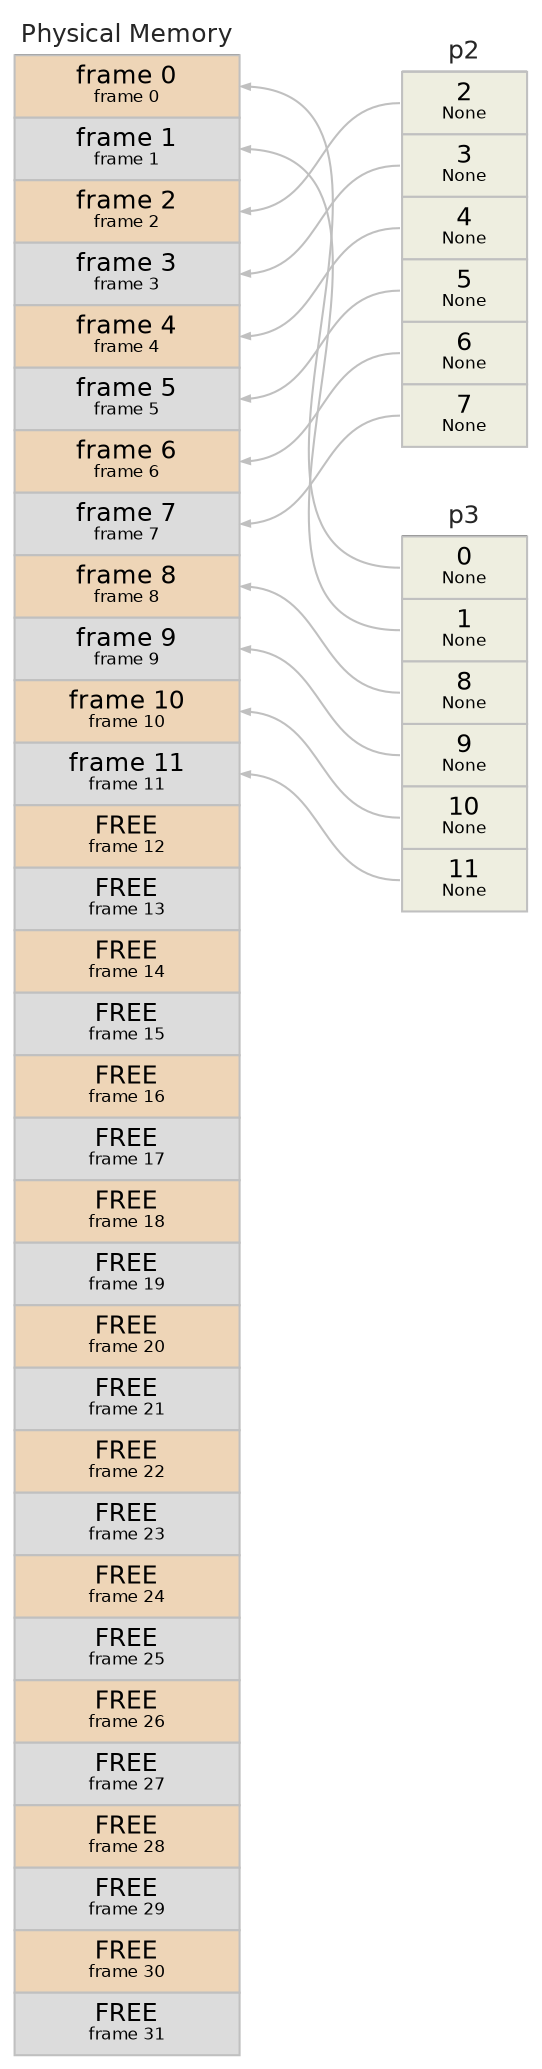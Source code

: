 digraph "memsim/graphs/paged1.json" {
	graph [fontname=x rankdir=RL ranksep=1.0]
	node [fontname=Helvetica fontsize=10 height=0.2 margin="0.04 0.04" shape=none width=0.4]
	edge [arrowsize=0.4]
	p2:0 -> physmem:2 [color=grey]
	p2:1 -> physmem:3 [color=grey]
	p2:2 -> physmem:4 [color=grey]
	p2:3 -> physmem:5 [color=grey]
	p2:4 -> physmem:6 [color=grey]
	p2:5 -> physmem:7 [color=grey]
	p3:0 -> physmem:0 [color=grey]
	p3:1 -> physmem:1 [color=grey]
	p3:2 -> physmem:8 [color=grey]
	p3:3 -> physmem:9 [color=grey]
	p3:4 -> physmem:10 [color=grey]
	p3:5 -> physmem:11 [color=grey]
	subgraph left {
		physmem [label=<<table border="0.1" cellborder="1" cellspacing="0"><TR><TD sides="b"><font face="helvetica" color="grey15" point-size="12">Physical Memory</font></TD></TR><tr><td align="text" color="grey" bgcolor="bisque2" height="30" width="60" port="0"><font point-size="12">frame 0</font><br></br><font point-size="8">frame 0</font></td></tr><tr><td align="text" color="grey" bgcolor="gainsboro" height="30" width="60" port="1"><font point-size="12">frame 1</font><br></br><font point-size="8">frame 1</font></td></tr><tr><td align="text" color="grey" bgcolor="bisque2" height="30" width="60" port="2"><font point-size="12">frame 2</font><br></br><font point-size="8">frame 2</font></td></tr><tr><td align="text" color="grey" bgcolor="gainsboro" height="30" width="60" port="3"><font point-size="12">frame 3</font><br></br><font point-size="8">frame 3</font></td></tr><tr><td align="text" color="grey" bgcolor="bisque2" height="30" width="60" port="4"><font point-size="12">frame 4</font><br></br><font point-size="8">frame 4</font></td></tr><tr><td align="text" color="grey" bgcolor="gainsboro" height="30" width="60" port="5"><font point-size="12">frame 5</font><br></br><font point-size="8">frame 5</font></td></tr><tr><td align="text" color="grey" bgcolor="bisque2" height="30" width="60" port="6"><font point-size="12">frame 6</font><br></br><font point-size="8">frame 6</font></td></tr><tr><td align="text" color="grey" bgcolor="gainsboro" height="30" width="60" port="7"><font point-size="12">frame 7</font><br></br><font point-size="8">frame 7</font></td></tr><tr><td align="text" color="grey" bgcolor="bisque2" height="30" width="60" port="8"><font point-size="12">frame 8</font><br></br><font point-size="8">frame 8</font></td></tr><tr><td align="text" color="grey" bgcolor="gainsboro" height="30" width="60" port="9"><font point-size="12">frame 9</font><br></br><font point-size="8">frame 9</font></td></tr><tr><td align="text" color="grey" bgcolor="bisque2" height="30" width="60" port="10"><font point-size="12">frame 10</font><br></br><font point-size="8">frame 10</font></td></tr><tr><td align="text" color="grey" bgcolor="gainsboro" height="30" width="60" port="11"><font point-size="12">frame 11</font><br></br><font point-size="8">frame 11</font></td></tr><tr><td align="text" color="grey" bgcolor="bisque2" height="30" width="60" port="12"><font point-size="12">FREE</font><br></br><font point-size="8">frame 12</font></td></tr><tr><td align="text" color="grey" bgcolor="gainsboro" height="30" width="60" port="13"><font point-size="12">FREE</font><br></br><font point-size="8">frame 13</font></td></tr><tr><td align="text" color="grey" bgcolor="bisque2" height="30" width="60" port="14"><font point-size="12">FREE</font><br></br><font point-size="8">frame 14</font></td></tr><tr><td align="text" color="grey" bgcolor="gainsboro" height="30" width="60" port="15"><font point-size="12">FREE</font><br></br><font point-size="8">frame 15</font></td></tr><tr><td align="text" color="grey" bgcolor="bisque2" height="30" width="60" port="16"><font point-size="12">FREE</font><br></br><font point-size="8">frame 16</font></td></tr><tr><td align="text" color="grey" bgcolor="gainsboro" height="30" width="60" port="17"><font point-size="12">FREE</font><br></br><font point-size="8">frame 17</font></td></tr><tr><td align="text" color="grey" bgcolor="bisque2" height="30" width="60" port="18"><font point-size="12">FREE</font><br></br><font point-size="8">frame 18</font></td></tr><tr><td align="text" color="grey" bgcolor="gainsboro" height="30" width="60" port="19"><font point-size="12">FREE</font><br></br><font point-size="8">frame 19</font></td></tr><tr><td align="text" color="grey" bgcolor="bisque2" height="30" width="60" port="20"><font point-size="12">FREE</font><br></br><font point-size="8">frame 20</font></td></tr><tr><td align="text" color="grey" bgcolor="gainsboro" height="30" width="60" port="21"><font point-size="12">FREE</font><br></br><font point-size="8">frame 21</font></td></tr><tr><td align="text" color="grey" bgcolor="bisque2" height="30" width="60" port="22"><font point-size="12">FREE</font><br></br><font point-size="8">frame 22</font></td></tr><tr><td align="text" color="grey" bgcolor="gainsboro" height="30" width="60" port="23"><font point-size="12">FREE</font><br></br><font point-size="8">frame 23</font></td></tr><tr><td align="text" color="grey" bgcolor="bisque2" height="30" width="60" port="24"><font point-size="12">FREE</font><br></br><font point-size="8">frame 24</font></td></tr><tr><td align="text" color="grey" bgcolor="gainsboro" height="30" width="60" port="25"><font point-size="12">FREE</font><br></br><font point-size="8">frame 25</font></td></tr><tr><td align="text" color="grey" bgcolor="bisque2" height="30" width="60" port="26"><font point-size="12">FREE</font><br></br><font point-size="8">frame 26</font></td></tr><tr><td align="text" color="grey" bgcolor="gainsboro" height="30" width="60" port="27"><font point-size="12">FREE</font><br></br><font point-size="8">frame 27</font></td></tr><tr><td align="text" color="grey" bgcolor="bisque2" height="30" width="60" port="28"><font point-size="12">FREE</font><br></br><font point-size="8">frame 28</font></td></tr><tr><td align="text" color="grey" bgcolor="gainsboro" height="30" width="60" port="29"><font point-size="12">FREE</font><br></br><font point-size="8">frame 29</font></td></tr><tr><td align="text" color="grey" bgcolor="bisque2" height="30" width="60" port="30"><font point-size="12">FREE</font><br></br><font point-size="8">frame 30</font></td></tr><tr><td align="text" color="grey" bgcolor="gainsboro" height="30" width="60" port="31"><font point-size="12">FREE</font><br></br><font point-size="8">frame 31</font></td></tr></table>>]
		rank=sink
	}
	subgraph right {
		p2 [label=<<table border="0.1" cellborder="1" cellspacing="0"><TR><TD sides="b"><font face="helvetica" color="grey15" point-size="12">p2</font></TD></TR><tr><td align="text" color="grey" bgcolor="ivory2" height="30" width="60" port="0"><font point-size="12">2</font><br></br><font point-size="8">None</font></td></tr><tr><td align="text" color="grey" bgcolor="ivory2" height="30" width="60" port="1"><font point-size="12">3</font><br></br><font point-size="8">None</font></td></tr><tr><td align="text" color="grey" bgcolor="ivory2" height="30" width="60" port="2"><font point-size="12">4</font><br></br><font point-size="8">None</font></td></tr><tr><td align="text" color="grey" bgcolor="ivory2" height="30" width="60" port="3"><font point-size="12">5</font><br></br><font point-size="8">None</font></td></tr><tr><td align="text" color="grey" bgcolor="ivory2" height="30" width="60" port="4"><font point-size="12">6</font><br></br><font point-size="8">None</font></td></tr><tr><td align="text" color="grey" bgcolor="ivory2" height="30" width="60" port="5"><font point-size="12">7</font><br></br><font point-size="8">None</font></td></tr></table>>]
		p3 [label=<<table border="0.1" cellborder="1" cellspacing="0"><TR><TD sides="b"><font face="helvetica" color="grey15" point-size="12">p3</font></TD></TR><tr><td align="text" color="grey" bgcolor="ivory2" height="30" width="60" port="0"><font point-size="12">0</font><br></br><font point-size="8">None</font></td></tr><tr><td align="text" color="grey" bgcolor="ivory2" height="30" width="60" port="1"><font point-size="12">1</font><br></br><font point-size="8">None</font></td></tr><tr><td align="text" color="grey" bgcolor="ivory2" height="30" width="60" port="2"><font point-size="12">8</font><br></br><font point-size="8">None</font></td></tr><tr><td align="text" color="grey" bgcolor="ivory2" height="30" width="60" port="3"><font point-size="12">9</font><br></br><font point-size="8">None</font></td></tr><tr><td align="text" color="grey" bgcolor="ivory2" height="30" width="60" port="4"><font point-size="12">10</font><br></br><font point-size="8">None</font></td></tr><tr><td align="text" color="grey" bgcolor="ivory2" height="30" width="60" port="5"><font point-size="12">11</font><br></br><font point-size="8">None</font></td></tr></table>>]
		rank=source
	}
}
